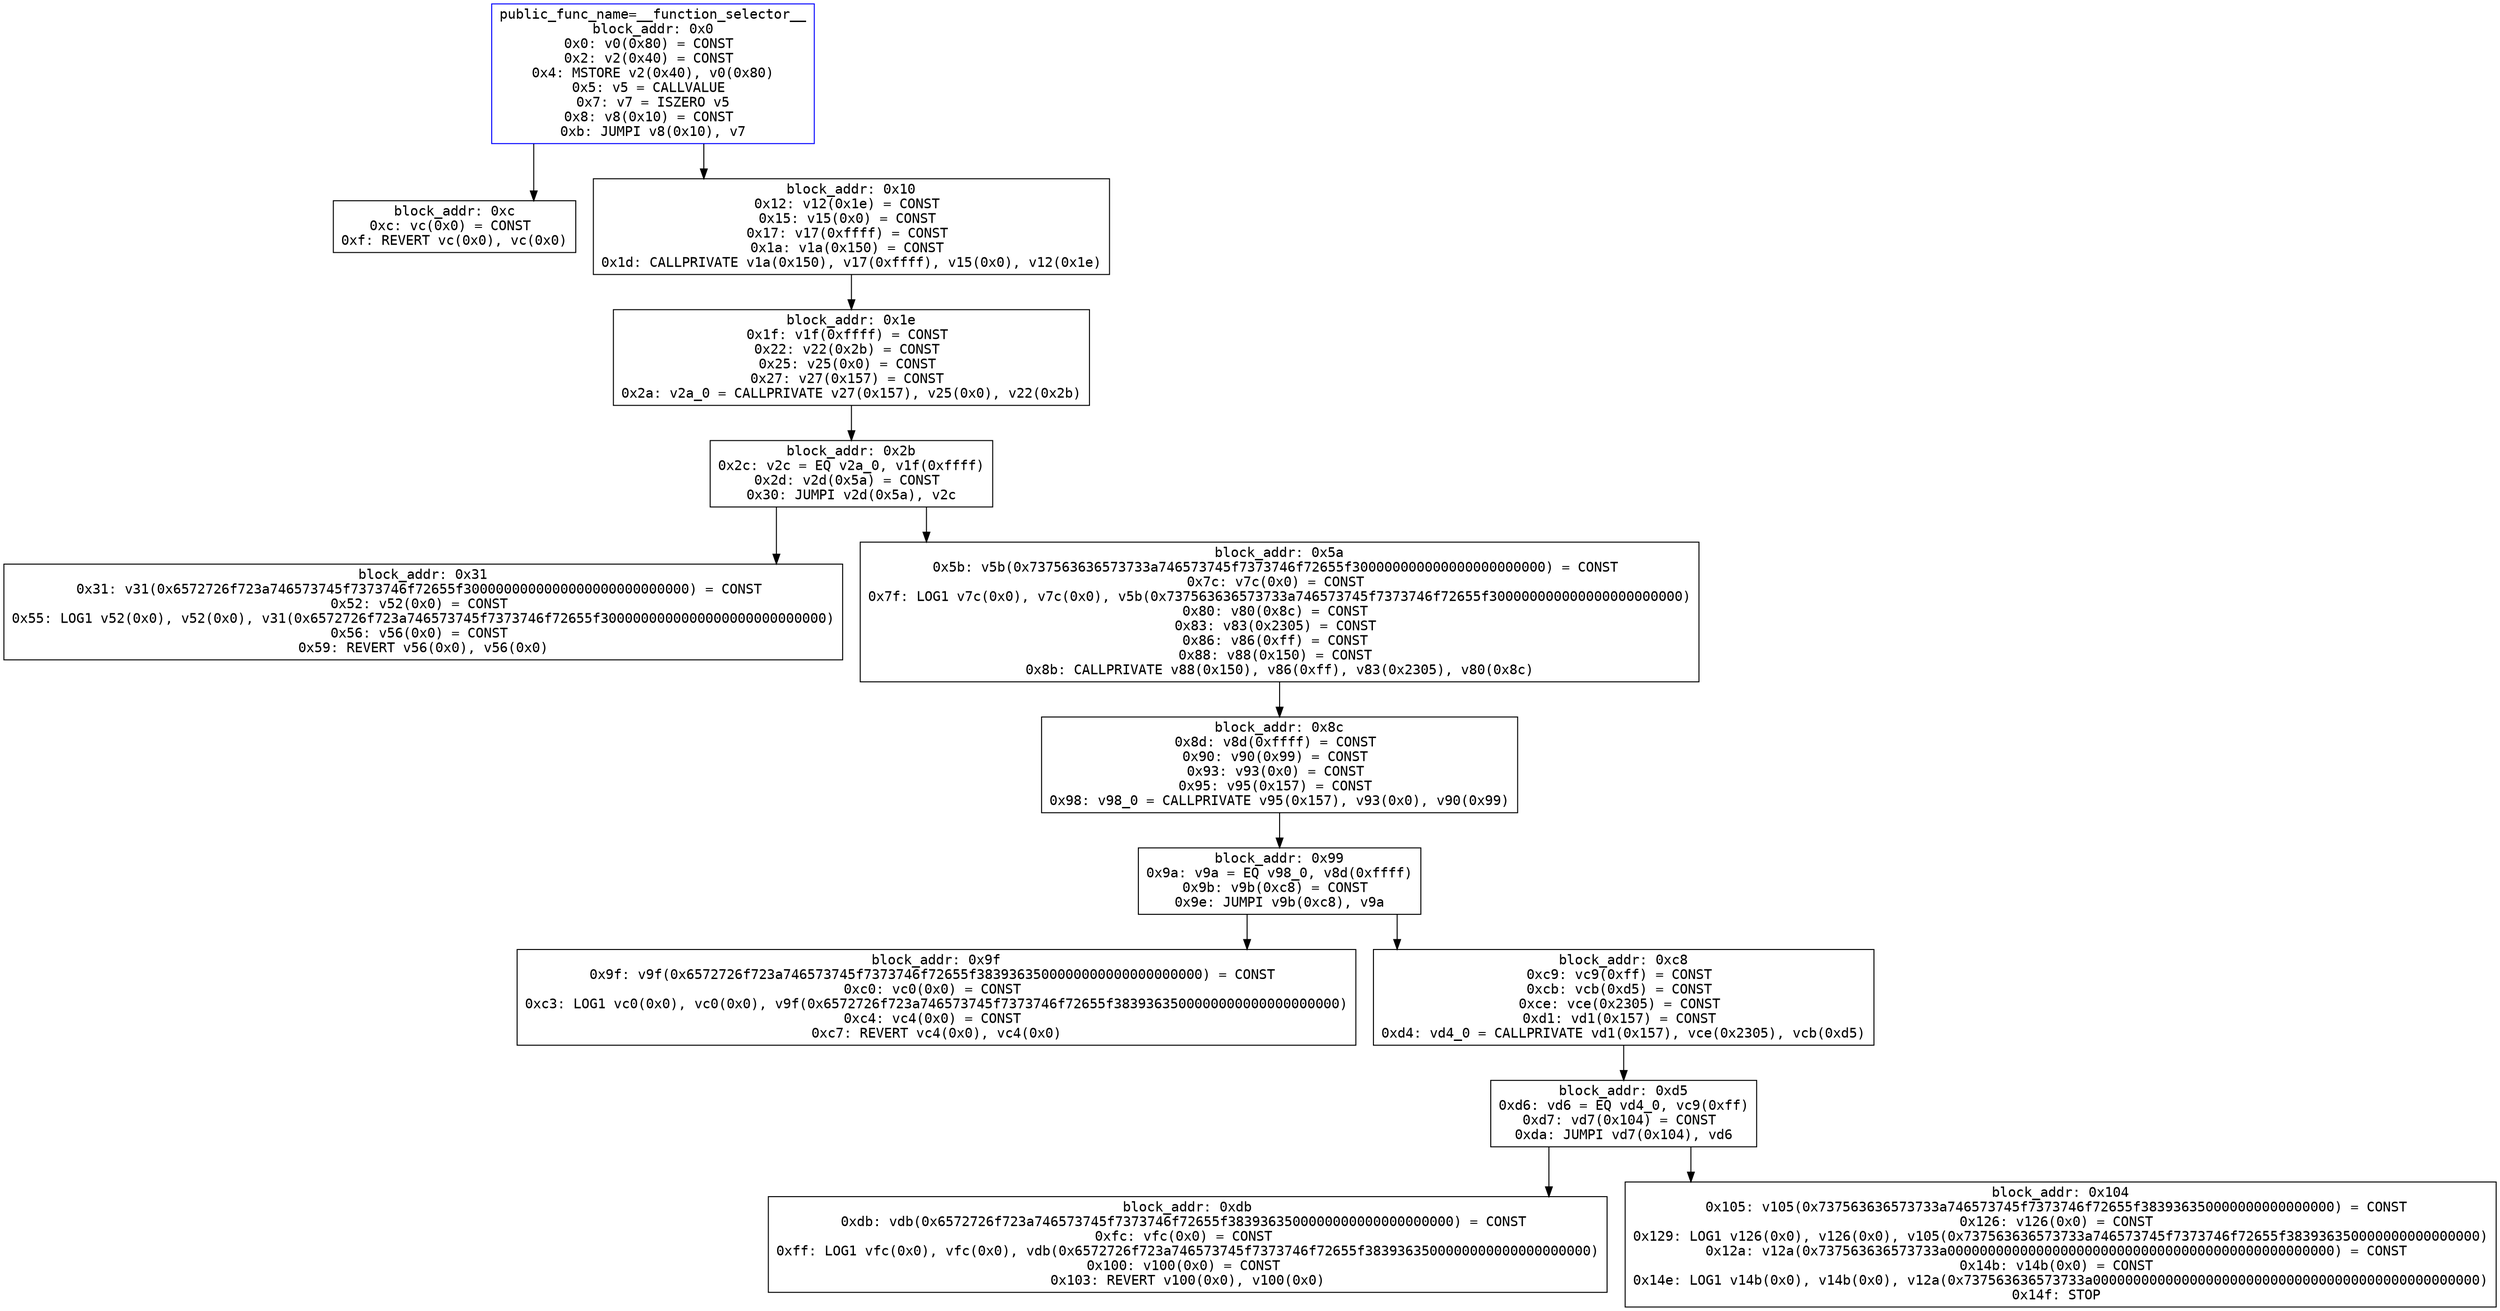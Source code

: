 digraph g {
	splines=ortho;
	node[fontname="courier"];
	"0x0" [shape=box, color=blue, label="public_func_name=__function_selector__
block_addr: 0x0
0x0: v0(0x80) = CONST 
0x2: v2(0x40) = CONST 
0x4: MSTORE v2(0x40), v0(0x80)
0x5: v5 = CALLVALUE 
0x7: v7 = ISZERO v5
0x8: v8(0x10) = CONST 
0xb: JUMPI v8(0x10), v7"];
	"0xc" [shape=box, color=black, label="block_addr: 0xc
0xc: vc(0x0) = CONST 
0xf: REVERT vc(0x0), vc(0x0)"];
	"0x10" [shape=box, color=black, label="block_addr: 0x10
0x12: v12(0x1e) = CONST 
0x15: v15(0x0) = CONST 
0x17: v17(0xffff) = CONST 
0x1a: v1a(0x150) = CONST 
0x1d: CALLPRIVATE v1a(0x150), v17(0xffff), v15(0x0), v12(0x1e)"];
	"0x1e" [shape=box, color=black, label="block_addr: 0x1e
0x1f: v1f(0xffff) = CONST 
0x22: v22(0x2b) = CONST 
0x25: v25(0x0) = CONST 
0x27: v27(0x157) = CONST 
0x2a: v2a_0 = CALLPRIVATE v27(0x157), v25(0x0), v22(0x2b)"];
	"0x2b" [shape=box, color=black, label="block_addr: 0x2b
0x2c: v2c = EQ v2a_0, v1f(0xffff)
0x2d: v2d(0x5a) = CONST 
0x30: JUMPI v2d(0x5a), v2c"];
	"0x31" [shape=box, color=black, label="block_addr: 0x31
0x31: v31(0x6572726f723a746573745f7373746f72655f3000000000000000000000000000) = CONST 
0x52: v52(0x0) = CONST 
0x55: LOG1 v52(0x0), v52(0x0), v31(0x6572726f723a746573745f7373746f72655f3000000000000000000000000000)
0x56: v56(0x0) = CONST 
0x59: REVERT v56(0x0), v56(0x0)"];
	"0x5a" [shape=box, color=black, label="block_addr: 0x5a
0x5b: v5b(0x737563636573733a746573745f7373746f72655f300000000000000000000000) = CONST 
0x7c: v7c(0x0) = CONST 
0x7f: LOG1 v7c(0x0), v7c(0x0), v5b(0x737563636573733a746573745f7373746f72655f300000000000000000000000)
0x80: v80(0x8c) = CONST 
0x83: v83(0x2305) = CONST 
0x86: v86(0xff) = CONST 
0x88: v88(0x150) = CONST 
0x8b: CALLPRIVATE v88(0x150), v86(0xff), v83(0x2305), v80(0x8c)"];
	"0x8c" [shape=box, color=black, label="block_addr: 0x8c
0x8d: v8d(0xffff) = CONST 
0x90: v90(0x99) = CONST 
0x93: v93(0x0) = CONST 
0x95: v95(0x157) = CONST 
0x98: v98_0 = CALLPRIVATE v95(0x157), v93(0x0), v90(0x99)"];
	"0x99" [shape=box, color=black, label="block_addr: 0x99
0x9a: v9a = EQ v98_0, v8d(0xffff)
0x9b: v9b(0xc8) = CONST 
0x9e: JUMPI v9b(0xc8), v9a"];
	"0x9f" [shape=box, color=black, label="block_addr: 0x9f
0x9f: v9f(0x6572726f723a746573745f7373746f72655f3839363500000000000000000000) = CONST 
0xc0: vc0(0x0) = CONST 
0xc3: LOG1 vc0(0x0), vc0(0x0), v9f(0x6572726f723a746573745f7373746f72655f3839363500000000000000000000)
0xc4: vc4(0x0) = CONST 
0xc7: REVERT vc4(0x0), vc4(0x0)"];
	"0xc8" [shape=box, color=black, label="block_addr: 0xc8
0xc9: vc9(0xff) = CONST 
0xcb: vcb(0xd5) = CONST 
0xce: vce(0x2305) = CONST 
0xd1: vd1(0x157) = CONST 
0xd4: vd4_0 = CALLPRIVATE vd1(0x157), vce(0x2305), vcb(0xd5)"];
	"0xd5" [shape=box, color=black, label="block_addr: 0xd5
0xd6: vd6 = EQ vd4_0, vc9(0xff)
0xd7: vd7(0x104) = CONST 
0xda: JUMPI vd7(0x104), vd6"];
	"0xdb" [shape=box, color=black, label="block_addr: 0xdb
0xdb: vdb(0x6572726f723a746573745f7373746f72655f3839363500000000000000000000) = CONST 
0xfc: vfc(0x0) = CONST 
0xff: LOG1 vfc(0x0), vfc(0x0), vdb(0x6572726f723a746573745f7373746f72655f3839363500000000000000000000)
0x100: v100(0x0) = CONST 
0x103: REVERT v100(0x0), v100(0x0)"];
	"0x104" [shape=box, color=black, label="block_addr: 0x104
0x105: v105(0x737563636573733a746573745f7373746f72655f383936350000000000000000) = CONST 
0x126: v126(0x0) = CONST 
0x129: LOG1 v126(0x0), v126(0x0), v105(0x737563636573733a746573745f7373746f72655f383936350000000000000000)
0x12a: v12a(0x737563636573733a000000000000000000000000000000000000000000000000) = CONST 
0x14b: v14b(0x0) = CONST 
0x14e: LOG1 v14b(0x0), v14b(0x0), v12a(0x737563636573733a000000000000000000000000000000000000000000000000)
0x14f: STOP "];

	"0x0" -> "0xc";
	"0x0" -> "0x10";
	"0x10" -> "0x1e";
	"0x1e" -> "0x2b";
	"0x2b" -> "0x31";
	"0x2b" -> "0x5a";
	"0x5a" -> "0x8c";
	"0x8c" -> "0x99";
	"0x99" -> "0x9f";
	"0x99" -> "0xc8";
	"0xc8" -> "0xd5";
	"0xd5" -> "0xdb";
	"0xd5" -> "0x104";
}